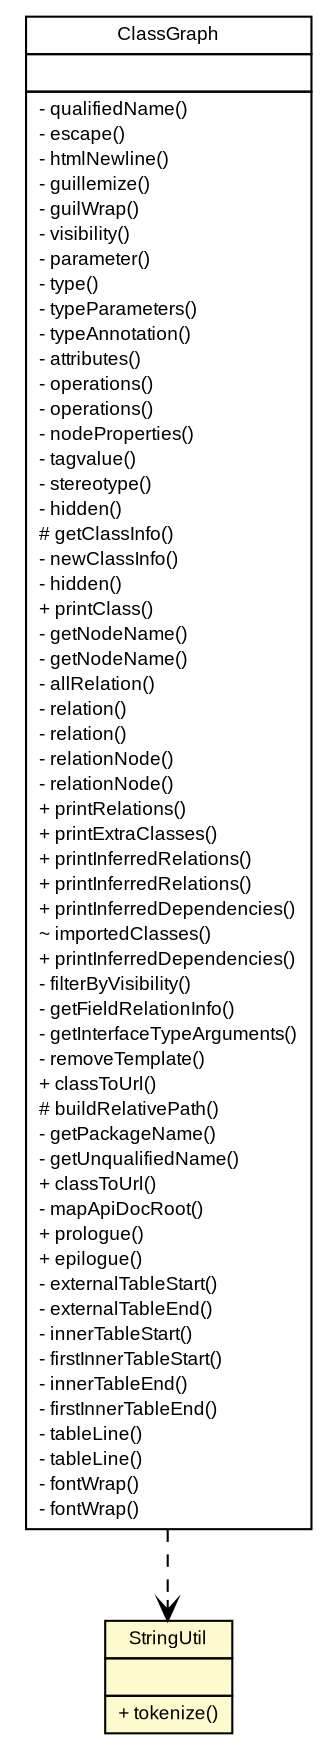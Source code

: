 #!/usr/local/bin/dot
#
# Class diagram 
# Generated by UMLGraph version R5_7_2-23-gd0ede4 (http://www.spinellis.gr/umlgraph/)
#

digraph G {
	edge [fontname="arial",fontsize=10,labelfontname="arial",labelfontsize=10];
	node [fontname="arial",fontsize=10,shape=plaintext];
	nodesep=0.25;
	ranksep=0.5;
	// org.umlgraph.doclet.StringUtil
	c725 [label=<<table title="org.umlgraph.doclet.StringUtil" border="0" cellborder="1" cellspacing="0" cellpadding="2" port="p" bgcolor="lemonChiffon" href="./StringUtil.html" target="_parent">
		<tr><td><table border="0" cellspacing="0" cellpadding="1">
<tr><td align="center" balign="center"> StringUtil </td></tr>
		</table></td></tr>
		<tr><td><table border="0" cellspacing="0" cellpadding="1">
<tr><td align="left" balign="left">  </td></tr>
		</table></td></tr>
		<tr><td><table border="0" cellspacing="0" cellpadding="1">
<tr><td align="left" balign="left"> + tokenize() </td></tr>
		</table></td></tr>
		</table>>, URL="./StringUtil.html", fontname="arial", fontcolor="black", fontsize=9.0];
	// org.umlgraph.doclet.ClassGraph
	c742 [label=<<table title="org.umlgraph.doclet.ClassGraph" border="0" cellborder="1" cellspacing="0" cellpadding="2" port="p" href="./ClassGraph.html" target="_parent">
		<tr><td><table border="0" cellspacing="0" cellpadding="1">
<tr><td align="center" balign="center"> ClassGraph </td></tr>
		</table></td></tr>
		<tr><td><table border="0" cellspacing="0" cellpadding="1">
<tr><td align="left" balign="left">  </td></tr>
		</table></td></tr>
		<tr><td><table border="0" cellspacing="0" cellpadding="1">
<tr><td align="left" balign="left"> - qualifiedName() </td></tr>
<tr><td align="left" balign="left"> - escape() </td></tr>
<tr><td align="left" balign="left"> - htmlNewline() </td></tr>
<tr><td align="left" balign="left"> - guillemize() </td></tr>
<tr><td align="left" balign="left"> - guilWrap() </td></tr>
<tr><td align="left" balign="left"> - visibility() </td></tr>
<tr><td align="left" balign="left"> - parameter() </td></tr>
<tr><td align="left" balign="left"> - type() </td></tr>
<tr><td align="left" balign="left"> - typeParameters() </td></tr>
<tr><td align="left" balign="left"> - typeAnnotation() </td></tr>
<tr><td align="left" balign="left"> - attributes() </td></tr>
<tr><td align="left" balign="left"> - operations() </td></tr>
<tr><td align="left" balign="left"> - operations() </td></tr>
<tr><td align="left" balign="left"> - nodeProperties() </td></tr>
<tr><td align="left" balign="left"> - tagvalue() </td></tr>
<tr><td align="left" balign="left"> - stereotype() </td></tr>
<tr><td align="left" balign="left"> - hidden() </td></tr>
<tr><td align="left" balign="left"> # getClassInfo() </td></tr>
<tr><td align="left" balign="left"> - newClassInfo() </td></tr>
<tr><td align="left" balign="left"> - hidden() </td></tr>
<tr><td align="left" balign="left"> + printClass() </td></tr>
<tr><td align="left" balign="left"> - getNodeName() </td></tr>
<tr><td align="left" balign="left"> - getNodeName() </td></tr>
<tr><td align="left" balign="left"> - allRelation() </td></tr>
<tr><td align="left" balign="left"> - relation() </td></tr>
<tr><td align="left" balign="left"> - relation() </td></tr>
<tr><td align="left" balign="left"> - relationNode() </td></tr>
<tr><td align="left" balign="left"> - relationNode() </td></tr>
<tr><td align="left" balign="left"> + printRelations() </td></tr>
<tr><td align="left" balign="left"> + printExtraClasses() </td></tr>
<tr><td align="left" balign="left"> + printInferredRelations() </td></tr>
<tr><td align="left" balign="left"> + printInferredRelations() </td></tr>
<tr><td align="left" balign="left"> + printInferredDependencies() </td></tr>
<tr><td align="left" balign="left"> ~ importedClasses() </td></tr>
<tr><td align="left" balign="left"> + printInferredDependencies() </td></tr>
<tr><td align="left" balign="left"> - filterByVisibility() </td></tr>
<tr><td align="left" balign="left"> - getFieldRelationInfo() </td></tr>
<tr><td align="left" balign="left"> - getInterfaceTypeArguments() </td></tr>
<tr><td align="left" balign="left"> - removeTemplate() </td></tr>
<tr><td align="left" balign="left"> + classToUrl() </td></tr>
<tr><td align="left" balign="left"> # buildRelativePath() </td></tr>
<tr><td align="left" balign="left"> - getPackageName() </td></tr>
<tr><td align="left" balign="left"> - getUnqualifiedName() </td></tr>
<tr><td align="left" balign="left"> + classToUrl() </td></tr>
<tr><td align="left" balign="left"> - mapApiDocRoot() </td></tr>
<tr><td align="left" balign="left"> + prologue() </td></tr>
<tr><td align="left" balign="left"> + epilogue() </td></tr>
<tr><td align="left" balign="left"> - externalTableStart() </td></tr>
<tr><td align="left" balign="left"> - externalTableEnd() </td></tr>
<tr><td align="left" balign="left"> - innerTableStart() </td></tr>
<tr><td align="left" balign="left"> - firstInnerTableStart() </td></tr>
<tr><td align="left" balign="left"> - innerTableEnd() </td></tr>
<tr><td align="left" balign="left"> - firstInnerTableEnd() </td></tr>
<tr><td align="left" balign="left"> - tableLine() </td></tr>
<tr><td align="left" balign="left"> - tableLine() </td></tr>
<tr><td align="left" balign="left"> - fontWrap() </td></tr>
<tr><td align="left" balign="left"> - fontWrap() </td></tr>
		</table></td></tr>
		</table>>, URL="./ClassGraph.html", fontname="arial", fontcolor="black", fontsize=9.0];
	// org.umlgraph.doclet.ClassGraph DEPEND org.umlgraph.doclet.StringUtil
	c742:p -> c725:p [taillabel="", label="", headlabel="", fontname="arial", fontcolor="black", fontsize=10.0, color="black", arrowhead=open, style=dashed];
}

